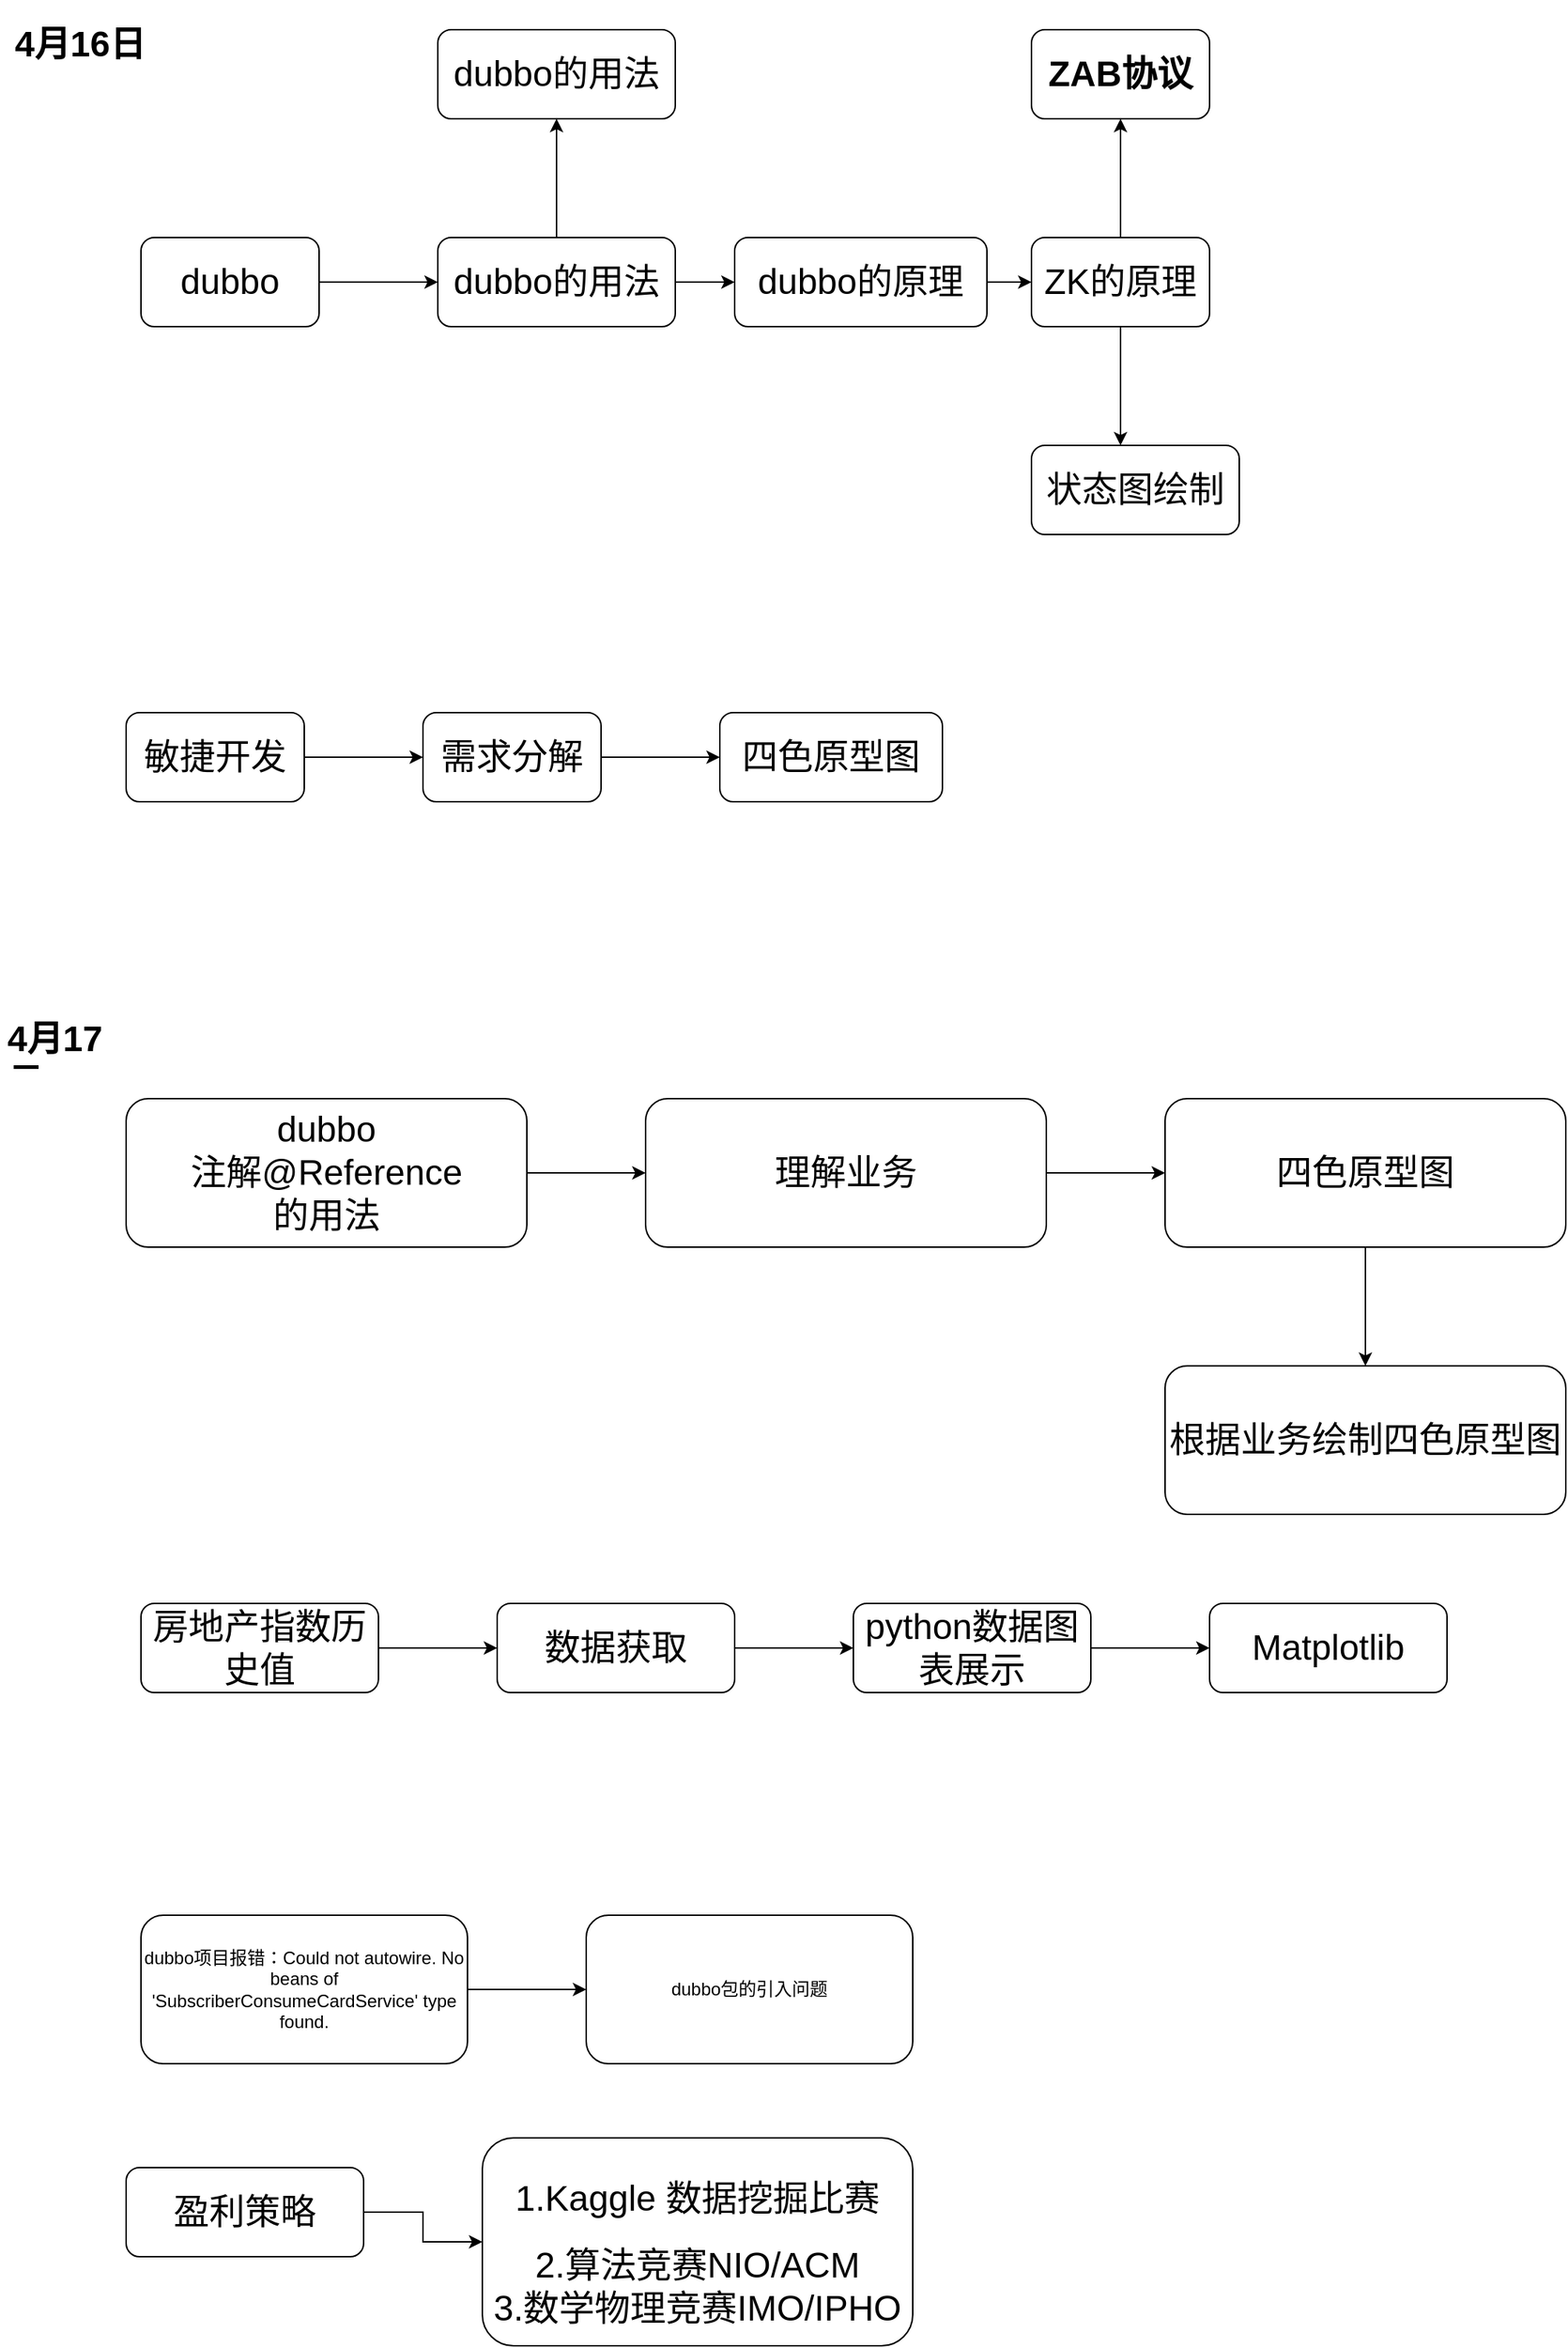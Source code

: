 <mxfile version="10.6.2" type="device"><diagram id="oVafKxZuOsHcIluwij0H" name="第 1 页"><mxGraphModel dx="1010" dy="1802" grid="1" gridSize="10" guides="1" tooltips="1" connect="1" arrows="1" fold="1" page="1" pageScale="1" pageWidth="827" pageHeight="1169" math="0" shadow="0"><root><mxCell id="0"/><mxCell id="1" parent="0"/><mxCell id="cw054OOPwmvata3xrH84-3" value="" style="edgeStyle=orthogonalEdgeStyle;rounded=0;orthogonalLoop=1;jettySize=auto;html=1;" edge="1" parent="1" source="cw054OOPwmvata3xrH84-1" target="cw054OOPwmvata3xrH84-2"><mxGeometry relative="1" as="geometry"/></mxCell><mxCell id="cw054OOPwmvata3xrH84-1" value="&lt;font style=&quot;font-size: 24px&quot;&gt;dubbo&lt;/font&gt;" style="rounded=1;whiteSpace=wrap;html=1;" vertex="1" parent="1"><mxGeometry x="210" y="150" width="120" height="60" as="geometry"/></mxCell><mxCell id="cw054OOPwmvata3xrH84-5" value="" style="edgeStyle=orthogonalEdgeStyle;rounded=0;orthogonalLoop=1;jettySize=auto;html=1;" edge="1" parent="1" source="cw054OOPwmvata3xrH84-2" target="cw054OOPwmvata3xrH84-4"><mxGeometry relative="1" as="geometry"/></mxCell><mxCell id="cw054OOPwmvata3xrH84-23" value="" style="edgeStyle=orthogonalEdgeStyle;rounded=0;orthogonalLoop=1;jettySize=auto;html=1;" edge="1" parent="1" source="cw054OOPwmvata3xrH84-2" target="cw054OOPwmvata3xrH84-22"><mxGeometry relative="1" as="geometry"/></mxCell><mxCell id="cw054OOPwmvata3xrH84-2" value="&lt;font style=&quot;font-size: 24px&quot;&gt;dubbo的用法&lt;/font&gt;" style="rounded=1;whiteSpace=wrap;html=1;" vertex="1" parent="1"><mxGeometry x="410" y="150" width="160" height="60" as="geometry"/></mxCell><mxCell id="cw054OOPwmvata3xrH84-22" value="&lt;font style=&quot;font-size: 24px&quot;&gt;dubbo的用法&lt;/font&gt;" style="rounded=1;whiteSpace=wrap;html=1;" vertex="1" parent="1"><mxGeometry x="410" y="10" width="160" height="60" as="geometry"/></mxCell><mxCell id="cw054OOPwmvata3xrH84-7" value="" style="edgeStyle=orthogonalEdgeStyle;rounded=0;orthogonalLoop=1;jettySize=auto;html=1;" edge="1" parent="1" source="cw054OOPwmvata3xrH84-4" target="cw054OOPwmvata3xrH84-6"><mxGeometry relative="1" as="geometry"/></mxCell><mxCell id="cw054OOPwmvata3xrH84-4" value="&lt;font style=&quot;font-size: 24px&quot;&gt;dubbo的原理&lt;/font&gt;" style="rounded=1;whiteSpace=wrap;html=1;" vertex="1" parent="1"><mxGeometry x="610" y="150" width="170" height="60" as="geometry"/></mxCell><mxCell id="cw054OOPwmvata3xrH84-9" value="" style="edgeStyle=orthogonalEdgeStyle;rounded=0;orthogonalLoop=1;jettySize=auto;html=1;" edge="1" parent="1" source="cw054OOPwmvata3xrH84-6" target="cw054OOPwmvata3xrH84-8"><mxGeometry relative="1" as="geometry"/></mxCell><mxCell id="cw054OOPwmvata3xrH84-13" value="" style="edgeStyle=orthogonalEdgeStyle;rounded=0;orthogonalLoop=1;jettySize=auto;html=1;" edge="1" parent="1" source="cw054OOPwmvata3xrH84-6" target="cw054OOPwmvata3xrH84-12"><mxGeometry relative="1" as="geometry"><Array as="points"><mxPoint x="870" y="270"/><mxPoint x="870" y="270"/></Array></mxGeometry></mxCell><mxCell id="cw054OOPwmvata3xrH84-6" value="&lt;font style=&quot;font-size: 24px&quot;&gt;ZK的原理&lt;/font&gt;" style="rounded=1;whiteSpace=wrap;html=1;" vertex="1" parent="1"><mxGeometry x="810" y="150" width="120" height="60" as="geometry"/></mxCell><mxCell id="cw054OOPwmvata3xrH84-12" value="&lt;span style=&quot;font-size: 24px&quot;&gt;状态图绘制&lt;/span&gt;" style="rounded=1;whiteSpace=wrap;html=1;" vertex="1" parent="1"><mxGeometry x="810" y="290" width="140" height="60" as="geometry"/></mxCell><mxCell id="cw054OOPwmvata3xrH84-8" value="&lt;h1&gt;ZAB协议&lt;/h1&gt;" style="rounded=1;whiteSpace=wrap;html=1;" vertex="1" parent="1"><mxGeometry x="810" y="10" width="120" height="60" as="geometry"/></mxCell><mxCell id="cw054OOPwmvata3xrH84-14" value="&lt;h1&gt;4月16日&lt;/h1&gt;" style="text;html=1;strokeColor=none;fillColor=none;spacing=5;spacingTop=-20;whiteSpace=wrap;overflow=hidden;rounded=0;" vertex="1" parent="1"><mxGeometry x="120" width="190" height="120" as="geometry"/></mxCell><mxCell id="cw054OOPwmvata3xrH84-17" value="" style="edgeStyle=orthogonalEdgeStyle;rounded=0;orthogonalLoop=1;jettySize=auto;html=1;" edge="1" parent="1" source="cw054OOPwmvata3xrH84-15" target="cw054OOPwmvata3xrH84-16"><mxGeometry relative="1" as="geometry"/></mxCell><mxCell id="cw054OOPwmvata3xrH84-15" value="&lt;font style=&quot;font-size: 24px&quot;&gt;敏捷开发&lt;/font&gt;" style="rounded=1;whiteSpace=wrap;html=1;" vertex="1" parent="1"><mxGeometry x="200" y="470" width="120" height="60" as="geometry"/></mxCell><mxCell id="cw054OOPwmvata3xrH84-19" value="" style="edgeStyle=orthogonalEdgeStyle;rounded=0;orthogonalLoop=1;jettySize=auto;html=1;" edge="1" parent="1" source="cw054OOPwmvata3xrH84-16" target="cw054OOPwmvata3xrH84-18"><mxGeometry relative="1" as="geometry"/></mxCell><mxCell id="cw054OOPwmvata3xrH84-16" value="&lt;font style=&quot;font-size: 24px&quot;&gt;需求分解&lt;/font&gt;" style="rounded=1;whiteSpace=wrap;html=1;" vertex="1" parent="1"><mxGeometry x="400" y="470" width="120" height="60" as="geometry"/></mxCell><mxCell id="cw054OOPwmvata3xrH84-18" value="&lt;font style=&quot;font-size: 24px&quot;&gt;四色原型图&lt;/font&gt;" style="rounded=1;whiteSpace=wrap;html=1;" vertex="1" parent="1"><mxGeometry x="600" y="470" width="150" height="60" as="geometry"/></mxCell><mxCell id="cw054OOPwmvata3xrH84-24" value="&lt;h1&gt;4月17日&lt;/h1&gt;" style="text;html=1;strokeColor=none;fillColor=none;spacing=5;spacingTop=-20;whiteSpace=wrap;overflow=hidden;rounded=0;" vertex="1" parent="1"><mxGeometry x="115" y="670" width="95" height="40" as="geometry"/></mxCell><mxCell id="cw054OOPwmvata3xrH84-28" value="" style="edgeStyle=orthogonalEdgeStyle;rounded=0;orthogonalLoop=1;jettySize=auto;html=1;" edge="1" parent="1" source="cw054OOPwmvata3xrH84-26" target="cw054OOPwmvata3xrH84-27"><mxGeometry relative="1" as="geometry"/></mxCell><mxCell id="cw054OOPwmvata3xrH84-26" value="&lt;font style=&quot;font-size: 24px&quot;&gt;dubbo&lt;br&gt;注解@&lt;/font&gt;&lt;span&gt;&lt;font style=&quot;font-size: 24px&quot;&gt;Reference&lt;br&gt;的用法&lt;br&gt;&lt;/font&gt;&lt;/span&gt;" style="rounded=1;whiteSpace=wrap;html=1;" vertex="1" parent="1"><mxGeometry x="200" y="730" width="270" height="100" as="geometry"/></mxCell><mxCell id="cw054OOPwmvata3xrH84-30" value="" style="edgeStyle=orthogonalEdgeStyle;rounded=0;orthogonalLoop=1;jettySize=auto;html=1;" edge="1" parent="1" source="cw054OOPwmvata3xrH84-27" target="cw054OOPwmvata3xrH84-29"><mxGeometry relative="1" as="geometry"/></mxCell><mxCell id="cw054OOPwmvata3xrH84-27" value="&lt;span&gt;&lt;font style=&quot;font-size: 24px&quot;&gt;理解业务&lt;br&gt;&lt;/font&gt;&lt;/span&gt;" style="rounded=1;whiteSpace=wrap;html=1;" vertex="1" parent="1"><mxGeometry x="550" y="730" width="270" height="100" as="geometry"/></mxCell><mxCell id="cw054OOPwmvata3xrH84-32" value="" style="edgeStyle=orthogonalEdgeStyle;rounded=0;orthogonalLoop=1;jettySize=auto;html=1;" edge="1" parent="1" source="cw054OOPwmvata3xrH84-29" target="cw054OOPwmvata3xrH84-31"><mxGeometry relative="1" as="geometry"/></mxCell><mxCell id="cw054OOPwmvata3xrH84-29" value="&lt;span&gt;&lt;font style=&quot;font-size: 24px&quot;&gt;四色原型图&lt;br&gt;&lt;/font&gt;&lt;/span&gt;" style="rounded=1;whiteSpace=wrap;html=1;" vertex="1" parent="1"><mxGeometry x="900" y="730" width="270" height="100" as="geometry"/></mxCell><mxCell id="cw054OOPwmvata3xrH84-31" value="&lt;span&gt;&lt;font style=&quot;font-size: 24px&quot;&gt;根据业务绘制四色原型图&lt;br&gt;&lt;/font&gt;&lt;/span&gt;" style="rounded=1;whiteSpace=wrap;html=1;" vertex="1" parent="1"><mxGeometry x="900" y="910" width="270" height="100" as="geometry"/></mxCell><mxCell id="cw054OOPwmvata3xrH84-36" value="" style="edgeStyle=orthogonalEdgeStyle;rounded=0;orthogonalLoop=1;jettySize=auto;html=1;" edge="1" parent="1" source="cw054OOPwmvata3xrH84-34" target="cw054OOPwmvata3xrH84-35"><mxGeometry relative="1" as="geometry"/></mxCell><mxCell id="cw054OOPwmvata3xrH84-34" value="&lt;span style=&quot;font-size: 24px&quot;&gt;房地产指数历史值&lt;br&gt;&lt;/span&gt;" style="rounded=1;whiteSpace=wrap;html=1;" vertex="1" parent="1"><mxGeometry x="210" y="1070" width="160" height="60" as="geometry"/></mxCell><mxCell id="cw054OOPwmvata3xrH84-38" value="" style="edgeStyle=orthogonalEdgeStyle;rounded=0;orthogonalLoop=1;jettySize=auto;html=1;" edge="1" parent="1" source="cw054OOPwmvata3xrH84-35" target="cw054OOPwmvata3xrH84-37"><mxGeometry relative="1" as="geometry"/></mxCell><mxCell id="cw054OOPwmvata3xrH84-35" value="&lt;span style=&quot;font-size: 24px&quot;&gt;数据获取&lt;br&gt;&lt;/span&gt;" style="rounded=1;whiteSpace=wrap;html=1;" vertex="1" parent="1"><mxGeometry x="450" y="1070" width="160" height="60" as="geometry"/></mxCell><mxCell id="cw054OOPwmvata3xrH84-40" value="" style="edgeStyle=orthogonalEdgeStyle;rounded=0;orthogonalLoop=1;jettySize=auto;html=1;" edge="1" parent="1" source="cw054OOPwmvata3xrH84-37" target="cw054OOPwmvata3xrH84-39"><mxGeometry relative="1" as="geometry"/></mxCell><mxCell id="cw054OOPwmvata3xrH84-37" value="&lt;span style=&quot;font-size: 24px&quot;&gt;python数据图表展示&lt;br&gt;&lt;/span&gt;" style="rounded=1;whiteSpace=wrap;html=1;" vertex="1" parent="1"><mxGeometry x="690" y="1070" width="160" height="60" as="geometry"/></mxCell><mxCell id="cw054OOPwmvata3xrH84-39" value="&lt;h1&gt;&lt;span style=&quot;font-weight: normal&quot;&gt;Matplotlib&lt;/span&gt;&lt;/h1&gt;" style="rounded=1;whiteSpace=wrap;html=1;" vertex="1" parent="1"><mxGeometry x="930" y="1070" width="160" height="60" as="geometry"/></mxCell><mxCell id="cw054OOPwmvata3xrH84-45" value="" style="edgeStyle=orthogonalEdgeStyle;rounded=0;orthogonalLoop=1;jettySize=auto;html=1;" edge="1" parent="1" source="cw054OOPwmvata3xrH84-42" target="cw054OOPwmvata3xrH84-44"><mxGeometry relative="1" as="geometry"/></mxCell><mxCell id="cw054OOPwmvata3xrH84-42" value="&lt;span&gt;dubbo项目报错：Could not autowire. No beans of 'SubscriberConsumeCardService' type found.&lt;/span&gt;&lt;br&gt;" style="rounded=1;whiteSpace=wrap;html=1;" vertex="1" parent="1"><mxGeometry x="210" y="1280" width="220" height="100" as="geometry"/></mxCell><mxCell id="cw054OOPwmvata3xrH84-44" value="&lt;span&gt;dubbo包的引入问题&lt;/span&gt;&lt;br&gt;" style="rounded=1;whiteSpace=wrap;html=1;" vertex="1" parent="1"><mxGeometry x="510" y="1280" width="220" height="100" as="geometry"/></mxCell><mxCell id="cw054OOPwmvata3xrH84-49" value="" style="edgeStyle=orthogonalEdgeStyle;rounded=0;orthogonalLoop=1;jettySize=auto;html=1;" edge="1" parent="1" source="cw054OOPwmvata3xrH84-47" target="cw054OOPwmvata3xrH84-48"><mxGeometry relative="1" as="geometry"/></mxCell><mxCell id="cw054OOPwmvata3xrH84-47" value="&lt;span style=&quot;font-size: 24px&quot;&gt;盈利策略&lt;br&gt;&lt;/span&gt;" style="rounded=1;whiteSpace=wrap;html=1;" vertex="1" parent="1"><mxGeometry x="200" y="1450" width="160" height="60" as="geometry"/></mxCell><mxCell id="cw054OOPwmvata3xrH84-48" value="&lt;h1&gt;&lt;span style=&quot;font-weight: normal&quot;&gt;&lt;font style=&quot;font-size: 24px&quot;&gt;1.Kaggle 数据挖掘比赛&lt;/font&gt;&lt;/span&gt;&lt;/h1&gt;&lt;div&gt;&lt;font style=&quot;font-size: 24px&quot;&gt;2.算法竞赛NIO/ACM&lt;/font&gt;&lt;/div&gt;&lt;div&gt;&lt;font style=&quot;font-size: 24px&quot;&gt;3.数学物理竞赛IMO/IPHO&lt;/font&gt;&lt;/div&gt;" style="rounded=1;whiteSpace=wrap;html=1;" vertex="1" parent="1"><mxGeometry x="440" y="1430" width="290" height="140" as="geometry"/></mxCell></root></mxGraphModel></diagram></mxfile>